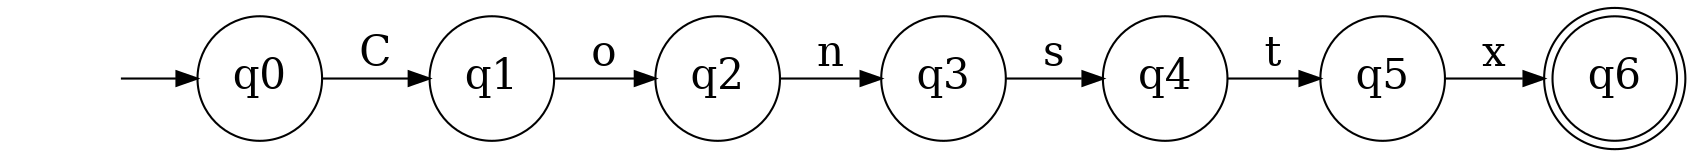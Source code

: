 digraph "automatas/Palabras_reservadas/cosoConstx" {
	graph [rankdir=LR]
	node [fontsize=20]
	edge [fontsize="20pt"]
	"" [label="" shape=plaintext]
	q6 [label=q6 shape=doublecircle]
	q5 [label=q5 shape=circle]
	q3 [label=q3 shape=circle]
	q4 [label=q4 shape=circle]
	q2 [label=q2 shape=circle]
	q0 [label=q0 shape=circle]
	q1 [label=q1 shape=circle]
	"" -> q0 [label=""]
	q0 -> q1 [label=C]
	q1 -> q2 [label=o]
	q2 -> q3 [label=n]
	q3 -> q4 [label=s]
	q4 -> q5 [label=t]
	q5 -> q6 [label=x]
}
